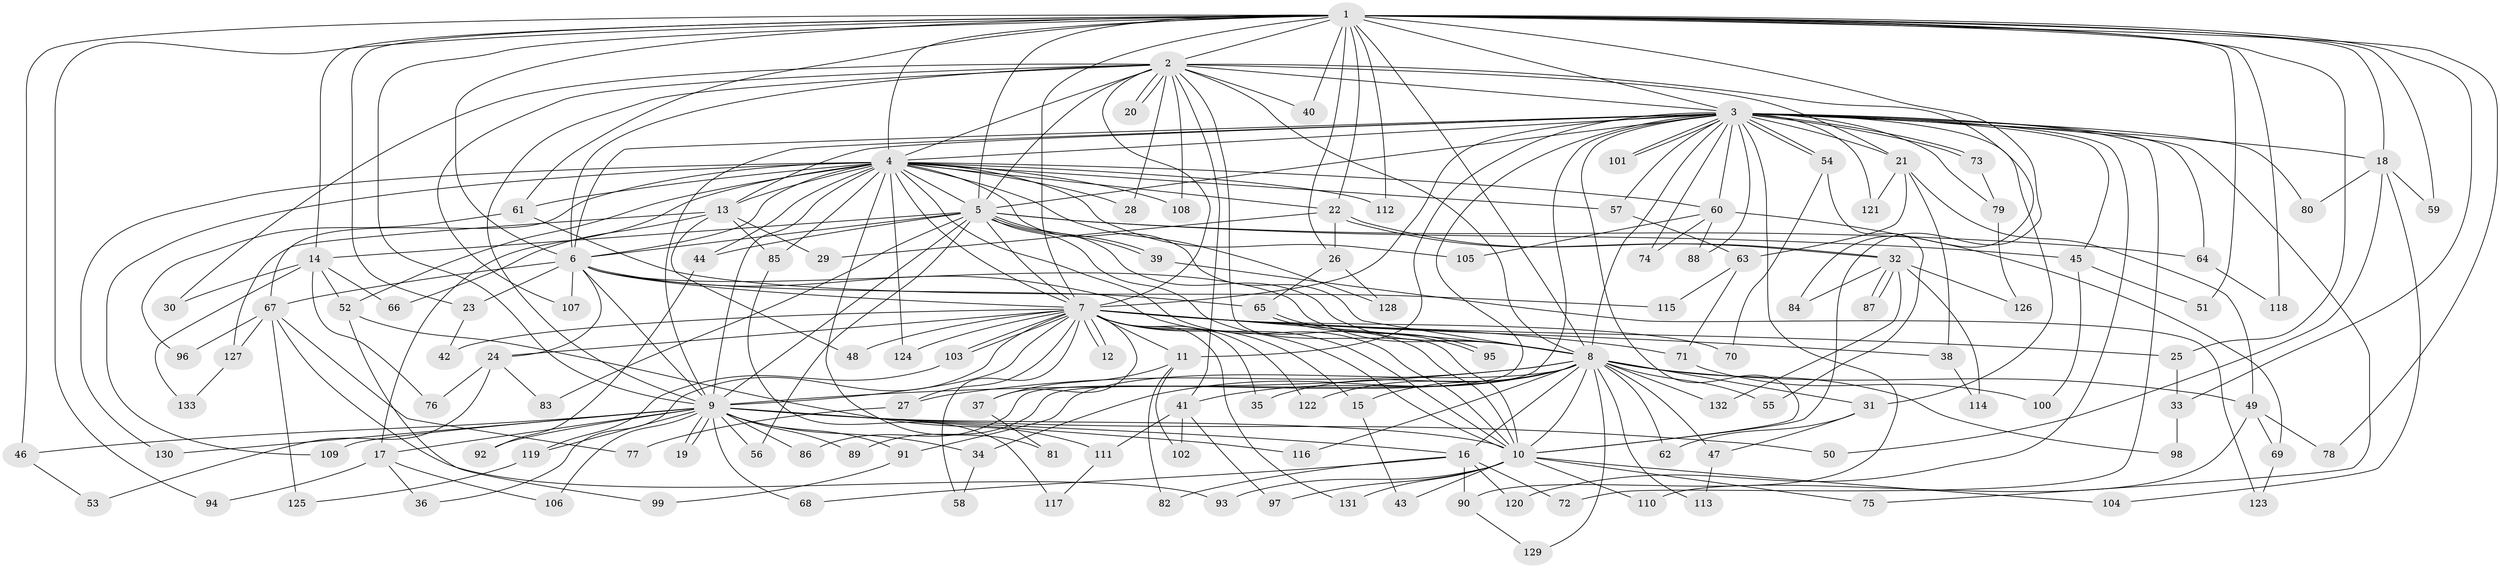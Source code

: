 // Generated by graph-tools (version 1.1) at 2025/49/03/09/25 03:49:39]
// undirected, 133 vertices, 291 edges
graph export_dot {
graph [start="1"]
  node [color=gray90,style=filled];
  1;
  2;
  3;
  4;
  5;
  6;
  7;
  8;
  9;
  10;
  11;
  12;
  13;
  14;
  15;
  16;
  17;
  18;
  19;
  20;
  21;
  22;
  23;
  24;
  25;
  26;
  27;
  28;
  29;
  30;
  31;
  32;
  33;
  34;
  35;
  36;
  37;
  38;
  39;
  40;
  41;
  42;
  43;
  44;
  45;
  46;
  47;
  48;
  49;
  50;
  51;
  52;
  53;
  54;
  55;
  56;
  57;
  58;
  59;
  60;
  61;
  62;
  63;
  64;
  65;
  66;
  67;
  68;
  69;
  70;
  71;
  72;
  73;
  74;
  75;
  76;
  77;
  78;
  79;
  80;
  81;
  82;
  83;
  84;
  85;
  86;
  87;
  88;
  89;
  90;
  91;
  92;
  93;
  94;
  95;
  96;
  97;
  98;
  99;
  100;
  101;
  102;
  103;
  104;
  105;
  106;
  107;
  108;
  109;
  110;
  111;
  112;
  113;
  114;
  115;
  116;
  117;
  118;
  119;
  120;
  121;
  122;
  123;
  124;
  125;
  126;
  127;
  128;
  129;
  130;
  131;
  132;
  133;
  1 -- 2;
  1 -- 3;
  1 -- 4;
  1 -- 5;
  1 -- 6;
  1 -- 7;
  1 -- 8;
  1 -- 9;
  1 -- 10;
  1 -- 14;
  1 -- 18;
  1 -- 22;
  1 -- 23;
  1 -- 25;
  1 -- 26;
  1 -- 33;
  1 -- 40;
  1 -- 46;
  1 -- 51;
  1 -- 59;
  1 -- 61;
  1 -- 78;
  1 -- 94;
  1 -- 112;
  1 -- 118;
  2 -- 3;
  2 -- 4;
  2 -- 5;
  2 -- 6;
  2 -- 7;
  2 -- 8;
  2 -- 9;
  2 -- 10;
  2 -- 20;
  2 -- 20;
  2 -- 21;
  2 -- 28;
  2 -- 30;
  2 -- 40;
  2 -- 41;
  2 -- 84;
  2 -- 107;
  2 -- 108;
  3 -- 4;
  3 -- 5;
  3 -- 6;
  3 -- 7;
  3 -- 8;
  3 -- 9;
  3 -- 10;
  3 -- 11;
  3 -- 13;
  3 -- 18;
  3 -- 21;
  3 -- 31;
  3 -- 45;
  3 -- 54;
  3 -- 54;
  3 -- 57;
  3 -- 60;
  3 -- 64;
  3 -- 72;
  3 -- 73;
  3 -- 73;
  3 -- 74;
  3 -- 75;
  3 -- 79;
  3 -- 80;
  3 -- 86;
  3 -- 88;
  3 -- 89;
  3 -- 90;
  3 -- 101;
  3 -- 101;
  3 -- 120;
  3 -- 121;
  4 -- 5;
  4 -- 6;
  4 -- 7;
  4 -- 8;
  4 -- 9;
  4 -- 10;
  4 -- 13;
  4 -- 17;
  4 -- 22;
  4 -- 28;
  4 -- 44;
  4 -- 52;
  4 -- 57;
  4 -- 60;
  4 -- 61;
  4 -- 67;
  4 -- 81;
  4 -- 85;
  4 -- 105;
  4 -- 108;
  4 -- 109;
  4 -- 112;
  4 -- 124;
  4 -- 128;
  4 -- 130;
  5 -- 6;
  5 -- 7;
  5 -- 8;
  5 -- 9;
  5 -- 10;
  5 -- 14;
  5 -- 39;
  5 -- 39;
  5 -- 44;
  5 -- 45;
  5 -- 56;
  5 -- 64;
  5 -- 83;
  6 -- 7;
  6 -- 8;
  6 -- 9;
  6 -- 10;
  6 -- 23;
  6 -- 24;
  6 -- 65;
  6 -- 67;
  6 -- 107;
  7 -- 8;
  7 -- 9;
  7 -- 10;
  7 -- 11;
  7 -- 12;
  7 -- 12;
  7 -- 15;
  7 -- 24;
  7 -- 25;
  7 -- 27;
  7 -- 35;
  7 -- 36;
  7 -- 37;
  7 -- 38;
  7 -- 42;
  7 -- 48;
  7 -- 58;
  7 -- 70;
  7 -- 71;
  7 -- 103;
  7 -- 103;
  7 -- 122;
  7 -- 124;
  7 -- 131;
  8 -- 9;
  8 -- 10;
  8 -- 15;
  8 -- 16;
  8 -- 27;
  8 -- 31;
  8 -- 34;
  8 -- 35;
  8 -- 41;
  8 -- 47;
  8 -- 49;
  8 -- 55;
  8 -- 62;
  8 -- 91;
  8 -- 98;
  8 -- 113;
  8 -- 116;
  8 -- 122;
  8 -- 129;
  8 -- 132;
  9 -- 10;
  9 -- 16;
  9 -- 17;
  9 -- 19;
  9 -- 19;
  9 -- 34;
  9 -- 46;
  9 -- 50;
  9 -- 56;
  9 -- 68;
  9 -- 86;
  9 -- 89;
  9 -- 91;
  9 -- 92;
  9 -- 106;
  9 -- 109;
  9 -- 116;
  9 -- 119;
  9 -- 130;
  10 -- 43;
  10 -- 75;
  10 -- 93;
  10 -- 97;
  10 -- 104;
  10 -- 110;
  10 -- 131;
  11 -- 37;
  11 -- 82;
  11 -- 102;
  13 -- 29;
  13 -- 48;
  13 -- 66;
  13 -- 85;
  13 -- 127;
  14 -- 30;
  14 -- 52;
  14 -- 66;
  14 -- 76;
  14 -- 133;
  15 -- 43;
  16 -- 68;
  16 -- 72;
  16 -- 82;
  16 -- 90;
  16 -- 120;
  17 -- 36;
  17 -- 94;
  17 -- 106;
  18 -- 50;
  18 -- 59;
  18 -- 80;
  18 -- 104;
  21 -- 38;
  21 -- 49;
  21 -- 63;
  21 -- 121;
  22 -- 26;
  22 -- 29;
  22 -- 32;
  22 -- 32;
  23 -- 42;
  24 -- 53;
  24 -- 76;
  24 -- 83;
  25 -- 33;
  26 -- 65;
  26 -- 128;
  27 -- 77;
  31 -- 47;
  31 -- 62;
  32 -- 84;
  32 -- 87;
  32 -- 87;
  32 -- 114;
  32 -- 126;
  32 -- 132;
  33 -- 98;
  34 -- 58;
  37 -- 81;
  38 -- 114;
  39 -- 123;
  41 -- 97;
  41 -- 102;
  41 -- 111;
  44 -- 92;
  45 -- 51;
  45 -- 100;
  46 -- 53;
  47 -- 113;
  49 -- 69;
  49 -- 78;
  49 -- 110;
  52 -- 99;
  52 -- 111;
  54 -- 55;
  54 -- 70;
  57 -- 63;
  60 -- 69;
  60 -- 74;
  60 -- 88;
  60 -- 105;
  61 -- 96;
  61 -- 115;
  63 -- 71;
  63 -- 115;
  64 -- 118;
  65 -- 95;
  65 -- 95;
  67 -- 77;
  67 -- 93;
  67 -- 96;
  67 -- 125;
  67 -- 127;
  69 -- 123;
  71 -- 100;
  73 -- 79;
  79 -- 126;
  85 -- 117;
  90 -- 129;
  91 -- 99;
  103 -- 119;
  111 -- 117;
  119 -- 125;
  127 -- 133;
}
